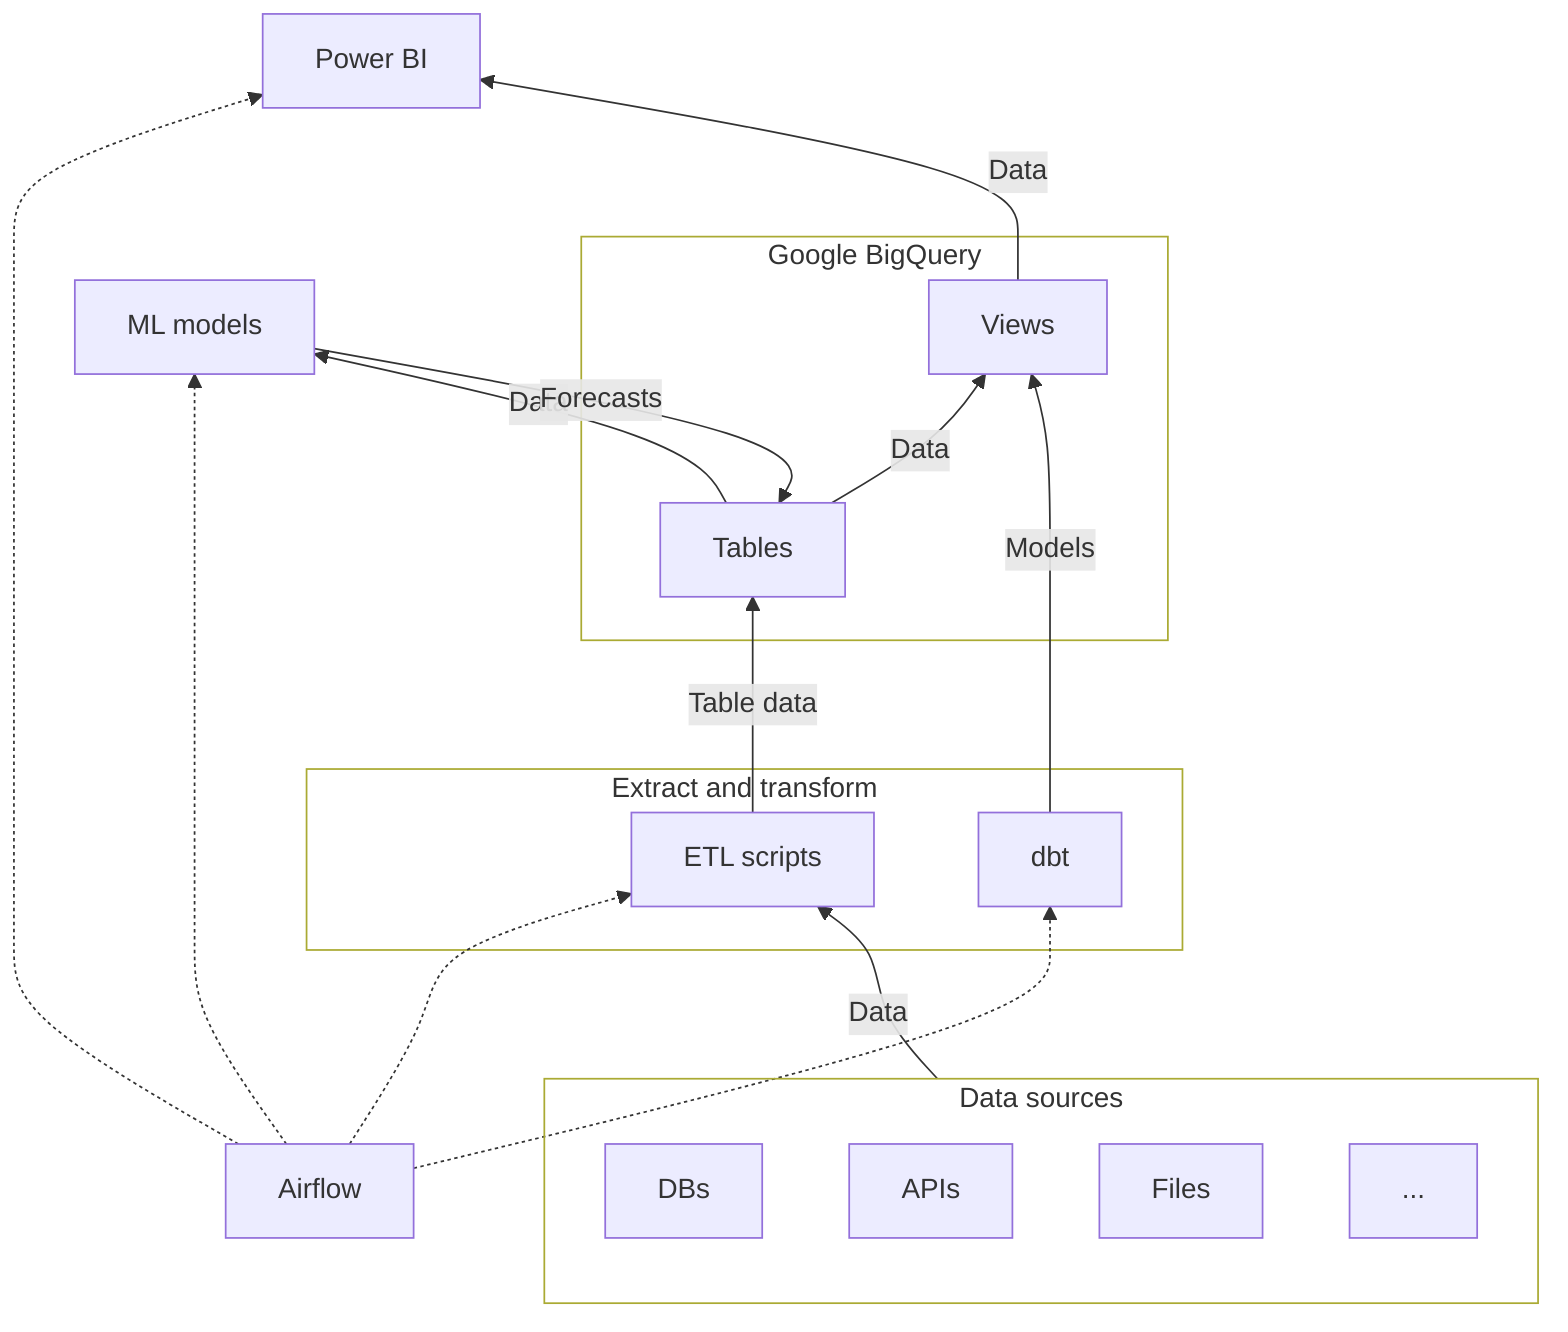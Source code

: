 ---
config:
  theme: default
  look: classic
---
flowchart BT
 subgraph s5["Google BigQuery"]
        n51["Views"]
        n52["Tables"]
  end
 subgraph s6["Extract and transform"]
        n11["ETL scripts"]
        n17["dbt"]
  end
 subgraph s7["Data sources"]
        n61["DBs"]
        n62["APIs"]
        n63["Files"]
        n64["..."]
  end
    n5["Airflow"] -.-> n11 & n17 & s3["Power BI"] & n20["ML models"]
    n52 -- Data --> n20 & n51
    n51 -- Data --> s3
    n11 -- Table data --> n52
    n17 -- Models --> n51
    n20 -- Forecasts --> n52
    s7 -- Data --> n11
    style s5 fill:transparent
    style s6 fill:transparent
    style s7 fill:transparent
